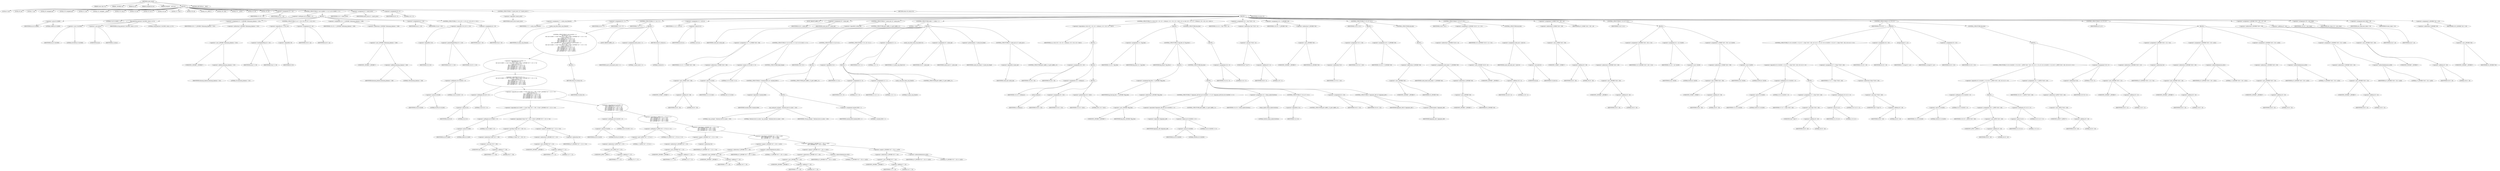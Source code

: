 digraph cache_insert {  
"1000119" [label = "(METHOD,cache_insert)" ]
"1000120" [label = "(PARAM,const char *a1)" ]
"1000121" [label = "(PARAM,_DWORD *a2)" ]
"1000122" [label = "(PARAM,int a3)" ]
"1000123" [label = "(PARAM,unsigned int a4)" ]
"1000124" [label = "(PARAM,unsigned __int16 a5)" ]
"1000125" [label = "(BLOCK,,)" ]
"1000126" [label = "(LOCAL,v5: int)" ]
"1000127" [label = "(LOCAL,v6: int)" ]
"1000128" [label = "(LOCAL,v7: int)" ]
"1000129" [label = "(LOCAL,v9: unsigned int)" ]
"1000130" [label = "(LOCAL,v10: unsigned int)" ]
"1000131" [label = "(LOCAL,v11: int)" ]
"1000132" [label = "(LOCAL,v12: unsigned __int16)" ]
"1000133" [label = "(LOCAL,v13: size_t)" ]
"1000134" [label = "(LOCAL,v14: int)" ]
"1000135" [label = "(LOCAL,v15: int *)" ]
"1000136" [label = "(LOCAL,v16: int)" ]
"1000137" [label = "(LOCAL,v17: char *)" ]
"1000138" [label = "(LOCAL,v18: int)" ]
"1000139" [label = "(LOCAL,v19: _BYTE *)" ]
"1000140" [label = "(LOCAL,v20: char)" ]
"1000141" [label = "(LOCAL,v21: __int16)" ]
"1000142" [label = "(LOCAL,v22: int)" ]
"1000143" [label = "(LOCAL,v23: int)" ]
"1000144" [label = "(<operator>.assignment,v21 = a5)" ]
"1000145" [label = "(IDENTIFIER,v21,v21 = a5)" ]
"1000146" [label = "(IDENTIFIER,a5,v21 = a5)" ]
"1000147" [label = "(CONTROL_STRUCTURE,if ( (a5 & 0x980) != 0 ),if ( (a5 & 0x980) != 0 ))" ]
"1000148" [label = "(<operator>.notEquals,(a5 & 0x980) != 0)" ]
"1000149" [label = "(<operator>.and,a5 & 0x980)" ]
"1000150" [label = "(IDENTIFIER,a5,a5 & 0x980)" ]
"1000151" [label = "(LITERAL,0x980,a5 & 0x980)" ]
"1000152" [label = "(LITERAL,0,(a5 & 0x980) != 0)" ]
"1000153" [label = "(BLOCK,,)" ]
"1000154" [label = "(log_query,log_query(a5 | 0x10000, (int)a1, a2, 0))" ]
"1000155" [label = "(<operator>.or,a5 | 0x10000)" ]
"1000156" [label = "(IDENTIFIER,a5,a5 | 0x10000)" ]
"1000157" [label = "(LITERAL,0x10000,a5 | 0x10000)" ]
"1000158" [label = "(<operator>.cast,(int)a1)" ]
"1000159" [label = "(UNKNOWN,int,int)" ]
"1000160" [label = "(IDENTIFIER,a1,(int)a1)" ]
"1000161" [label = "(IDENTIFIER,a2,log_query(a5 | 0x10000, (int)a1, a2, 0))" ]
"1000162" [label = "(LITERAL,0,log_query(a5 | 0x10000, (int)a1, a2, 0))" ]
"1000163" [label = "(<operator>.assignment,v9 = *(_DWORD *)(dnsmasq_daemon + 252))" ]
"1000164" [label = "(IDENTIFIER,v9,v9 = *(_DWORD *)(dnsmasq_daemon + 252))" ]
"1000165" [label = "(<operator>.indirection,*(_DWORD *)(dnsmasq_daemon + 252))" ]
"1000166" [label = "(<operator>.cast,(_DWORD *)(dnsmasq_daemon + 252))" ]
"1000167" [label = "(UNKNOWN,_DWORD *,_DWORD *)" ]
"1000168" [label = "(<operator>.addition,dnsmasq_daemon + 252)" ]
"1000169" [label = "(IDENTIFIER,dnsmasq_daemon,dnsmasq_daemon + 252)" ]
"1000170" [label = "(LITERAL,252,dnsmasq_daemon + 252)" ]
"1000171" [label = "(CONTROL_STRUCTURE,if ( a4 <= v9 || !v9 ),if ( a4 <= v9 || !v9 ))" ]
"1000172" [label = "(<operator>.logicalOr,a4 <= v9 || !v9)" ]
"1000173" [label = "(<operator>.lessEqualsThan,a4 <= v9)" ]
"1000174" [label = "(IDENTIFIER,a4,a4 <= v9)" ]
"1000175" [label = "(IDENTIFIER,v9,a4 <= v9)" ]
"1000176" [label = "(<operator>.logicalNot,!v9)" ]
"1000177" [label = "(IDENTIFIER,v9,!v9)" ]
"1000178" [label = "(<operator>.assignment,v9 = a4)" ]
"1000179" [label = "(IDENTIFIER,v9,v9 = a4)" ]
"1000180" [label = "(IDENTIFIER,a4,v9 = a4)" ]
"1000181" [label = "(<operator>.assignment,v10 = *(_DWORD *)(dnsmasq_daemon + 248))" ]
"1000182" [label = "(IDENTIFIER,v10,v10 = *(_DWORD *)(dnsmasq_daemon + 248))" ]
"1000183" [label = "(<operator>.indirection,*(_DWORD *)(dnsmasq_daemon + 248))" ]
"1000184" [label = "(<operator>.cast,(_DWORD *)(dnsmasq_daemon + 248))" ]
"1000185" [label = "(UNKNOWN,_DWORD *,_DWORD *)" ]
"1000186" [label = "(<operator>.addition,dnsmasq_daemon + 248)" ]
"1000187" [label = "(IDENTIFIER,dnsmasq_daemon,dnsmasq_daemon + 248)" ]
"1000188" [label = "(LITERAL,248,dnsmasq_daemon + 248)" ]
"1000189" [label = "(<operator>.assignment,a4 = v10)" ]
"1000190" [label = "(IDENTIFIER,a4,a4 = v10)" ]
"1000191" [label = "(IDENTIFIER,v10,a4 = v10)" ]
"1000192" [label = "(CONTROL_STRUCTURE,if ( !v10 || v9 >= v10 ),if ( !v10 || v9 >= v10 ))" ]
"1000193" [label = "(<operator>.logicalOr,!v10 || v9 >= v10)" ]
"1000194" [label = "(<operator>.logicalNot,!v10)" ]
"1000195" [label = "(IDENTIFIER,v10,!v10)" ]
"1000196" [label = "(<operator>.greaterEqualsThan,v9 >= v10)" ]
"1000197" [label = "(IDENTIFIER,v9,v9 >= v10)" ]
"1000198" [label = "(IDENTIFIER,v10,v9 >= v10)" ]
"1000199" [label = "(<operator>.assignment,a4 = v9)" ]
"1000200" [label = "(IDENTIFIER,a4,a4 = v9)" ]
"1000201" [label = "(IDENTIFIER,v9,a4 = v9)" ]
"1000202" [label = "(<operator>.assignment,v5 = insert_error)" ]
"1000203" [label = "(IDENTIFIER,v5,v5 = insert_error)" ]
"1000204" [label = "(IDENTIFIER,insert_error,v5 = insert_error)" ]
"1000205" [label = "(<operator>.assignment,v6 = 0)" ]
"1000206" [label = "(IDENTIFIER,v6,v6 = 0)" ]
"1000207" [label = "(LITERAL,0,v6 = 0)" ]
"1000208" [label = "(CONTROL_STRUCTURE,if ( !insert_error ),if ( !insert_error ))" ]
"1000209" [label = "(<operator>.logicalNot,!insert_error)" ]
"1000210" [label = "(IDENTIFIER,insert_error,!insert_error)" ]
"1000211" [label = "(BLOCK,,)" ]
"1000212" [label = "(<operator>.assignment,v7 = cache_scan_free(a5))" ]
"1000213" [label = "(IDENTIFIER,v7,v7 = cache_scan_free(a5))" ]
"1000214" [label = "(cache_scan_free,cache_scan_free(a5))" ]
"1000215" [label = "(IDENTIFIER,a5,cache_scan_free(a5))" ]
"1000216" [label = "(<operator>.assignment,v6 = v7)" ]
"1000217" [label = "(IDENTIFIER,v6,v6 = v7)" ]
"1000218" [label = "(IDENTIFIER,v7,v6 = v7)" ]
"1000219" [label = "(CONTROL_STRUCTURE,if ( v7 ),if ( v7 ))" ]
"1000220" [label = "(IDENTIFIER,v7,if ( v7 ))" ]
"1000221" [label = "(BLOCK,,)" ]
"1000222" [label = "(CONTROL_STRUCTURE,if ( (a5 & 0x180) != 0\n        && (a5 & 8) != 0\n        && ((a5 & 0x80) != 0 && *(char *)(v7 + 36) < 0 && *(_DWORD *)(v7 + 12) == *a2\n         || (a5 & 0x100) != 0\n         && (*(_BYTE *)(v7 + 37) & 1) != 0\n         && *(_DWORD *)(v7 + 12) == *a2\n         && *(_DWORD *)(v7 + 16) == a2[1]\n         && *(_DWORD *)(v7 + 20) == a2[2]\n         && *(_DWORD *)(v7 + 24) == a2[3]) ),if ( (a5 & 0x180) != 0\n        && (a5 & 8) != 0\n        && ((a5 & 0x80) != 0 && *(char *)(v7 + 36) < 0 && *(_DWORD *)(v7 + 12) == *a2\n         || (a5 & 0x100) != 0\n         && (*(_BYTE *)(v7 + 37) & 1) != 0\n         && *(_DWORD *)(v7 + 12) == *a2\n         && *(_DWORD *)(v7 + 16) == a2[1]\n         && *(_DWORD *)(v7 + 20) == a2[2]\n         && *(_DWORD *)(v7 + 24) == a2[3]) ))" ]
"1000223" [label = "(<operator>.logicalAnd,(a5 & 0x180) != 0\n        && (a5 & 8) != 0\n        && ((a5 & 0x80) != 0 && *(char *)(v7 + 36) < 0 && *(_DWORD *)(v7 + 12) == *a2\n         || (a5 & 0x100) != 0\n         && (*(_BYTE *)(v7 + 37) & 1) != 0\n         && *(_DWORD *)(v7 + 12) == *a2\n         && *(_DWORD *)(v7 + 16) == a2[1]\n         && *(_DWORD *)(v7 + 20) == a2[2]\n         && *(_DWORD *)(v7 + 24) == a2[3]))" ]
"1000224" [label = "(<operator>.notEquals,(a5 & 0x180) != 0)" ]
"1000225" [label = "(<operator>.and,a5 & 0x180)" ]
"1000226" [label = "(IDENTIFIER,a5,a5 & 0x180)" ]
"1000227" [label = "(LITERAL,0x180,a5 & 0x180)" ]
"1000228" [label = "(LITERAL,0,(a5 & 0x180) != 0)" ]
"1000229" [label = "(<operator>.logicalAnd,(a5 & 8) != 0\n        && ((a5 & 0x80) != 0 && *(char *)(v7 + 36) < 0 && *(_DWORD *)(v7 + 12) == *a2\n         || (a5 & 0x100) != 0\n         && (*(_BYTE *)(v7 + 37) & 1) != 0\n         && *(_DWORD *)(v7 + 12) == *a2\n         && *(_DWORD *)(v7 + 16) == a2[1]\n         && *(_DWORD *)(v7 + 20) == a2[2]\n         && *(_DWORD *)(v7 + 24) == a2[3]))" ]
"1000230" [label = "(<operator>.notEquals,(a5 & 8) != 0)" ]
"1000231" [label = "(<operator>.and,a5 & 8)" ]
"1000232" [label = "(IDENTIFIER,a5,a5 & 8)" ]
"1000233" [label = "(LITERAL,8,a5 & 8)" ]
"1000234" [label = "(LITERAL,0,(a5 & 8) != 0)" ]
"1000235" [label = "(<operator>.logicalOr,(a5 & 0x80) != 0 && *(char *)(v7 + 36) < 0 && *(_DWORD *)(v7 + 12) == *a2\n         || (a5 & 0x100) != 0\n         && (*(_BYTE *)(v7 + 37) & 1) != 0\n         && *(_DWORD *)(v7 + 12) == *a2\n         && *(_DWORD *)(v7 + 16) == a2[1]\n         && *(_DWORD *)(v7 + 20) == a2[2]\n         && *(_DWORD *)(v7 + 24) == a2[3])" ]
"1000236" [label = "(<operator>.logicalAnd,(a5 & 0x80) != 0 && *(char *)(v7 + 36) < 0 && *(_DWORD *)(v7 + 12) == *a2)" ]
"1000237" [label = "(<operator>.notEquals,(a5 & 0x80) != 0)" ]
"1000238" [label = "(<operator>.and,a5 & 0x80)" ]
"1000239" [label = "(IDENTIFIER,a5,a5 & 0x80)" ]
"1000240" [label = "(LITERAL,0x80,a5 & 0x80)" ]
"1000241" [label = "(LITERAL,0,(a5 & 0x80) != 0)" ]
"1000242" [label = "(<operator>.logicalAnd,*(char *)(v7 + 36) < 0 && *(_DWORD *)(v7 + 12) == *a2)" ]
"1000243" [label = "(<operator>.lessThan,*(char *)(v7 + 36) < 0)" ]
"1000244" [label = "(<operator>.indirection,*(char *)(v7 + 36))" ]
"1000245" [label = "(<operator>.cast,(char *)(v7 + 36))" ]
"1000246" [label = "(UNKNOWN,char *,char *)" ]
"1000247" [label = "(<operator>.addition,v7 + 36)" ]
"1000248" [label = "(IDENTIFIER,v7,v7 + 36)" ]
"1000249" [label = "(LITERAL,36,v7 + 36)" ]
"1000250" [label = "(LITERAL,0,*(char *)(v7 + 36) < 0)" ]
"1000251" [label = "(<operator>.equals,*(_DWORD *)(v7 + 12) == *a2)" ]
"1000252" [label = "(<operator>.indirection,*(_DWORD *)(v7 + 12))" ]
"1000253" [label = "(<operator>.cast,(_DWORD *)(v7 + 12))" ]
"1000254" [label = "(UNKNOWN,_DWORD *,_DWORD *)" ]
"1000255" [label = "(<operator>.addition,v7 + 12)" ]
"1000256" [label = "(IDENTIFIER,v7,v7 + 12)" ]
"1000257" [label = "(LITERAL,12,v7 + 12)" ]
"1000258" [label = "(<operator>.indirection,*a2)" ]
"1000259" [label = "(IDENTIFIER,a2,*(_DWORD *)(v7 + 12) == *a2)" ]
"1000260" [label = "(<operator>.logicalAnd,(a5 & 0x100) != 0\n         && (*(_BYTE *)(v7 + 37) & 1) != 0\n         && *(_DWORD *)(v7 + 12) == *a2\n         && *(_DWORD *)(v7 + 16) == a2[1]\n         && *(_DWORD *)(v7 + 20) == a2[2]\n         && *(_DWORD *)(v7 + 24) == a2[3])" ]
"1000261" [label = "(<operator>.notEquals,(a5 & 0x100) != 0)" ]
"1000262" [label = "(<operator>.and,a5 & 0x100)" ]
"1000263" [label = "(IDENTIFIER,a5,a5 & 0x100)" ]
"1000264" [label = "(LITERAL,0x100,a5 & 0x100)" ]
"1000265" [label = "(LITERAL,0,(a5 & 0x100) != 0)" ]
"1000266" [label = "(<operator>.logicalAnd,(*(_BYTE *)(v7 + 37) & 1) != 0\n         && *(_DWORD *)(v7 + 12) == *a2\n         && *(_DWORD *)(v7 + 16) == a2[1]\n         && *(_DWORD *)(v7 + 20) == a2[2]\n         && *(_DWORD *)(v7 + 24) == a2[3])" ]
"1000267" [label = "(<operator>.notEquals,(*(_BYTE *)(v7 + 37) & 1) != 0)" ]
"1000268" [label = "(<operator>.and,*(_BYTE *)(v7 + 37) & 1)" ]
"1000269" [label = "(<operator>.indirection,*(_BYTE *)(v7 + 37))" ]
"1000270" [label = "(<operator>.cast,(_BYTE *)(v7 + 37))" ]
"1000271" [label = "(UNKNOWN,_BYTE *,_BYTE *)" ]
"1000272" [label = "(<operator>.addition,v7 + 37)" ]
"1000273" [label = "(IDENTIFIER,v7,v7 + 37)" ]
"1000274" [label = "(LITERAL,37,v7 + 37)" ]
"1000275" [label = "(LITERAL,1,*(_BYTE *)(v7 + 37) & 1)" ]
"1000276" [label = "(LITERAL,0,(*(_BYTE *)(v7 + 37) & 1) != 0)" ]
"1000277" [label = "(<operator>.logicalAnd,*(_DWORD *)(v7 + 12) == *a2\n         && *(_DWORD *)(v7 + 16) == a2[1]\n         && *(_DWORD *)(v7 + 20) == a2[2]\n         && *(_DWORD *)(v7 + 24) == a2[3])" ]
"1000278" [label = "(<operator>.equals,*(_DWORD *)(v7 + 12) == *a2)" ]
"1000279" [label = "(<operator>.indirection,*(_DWORD *)(v7 + 12))" ]
"1000280" [label = "(<operator>.cast,(_DWORD *)(v7 + 12))" ]
"1000281" [label = "(UNKNOWN,_DWORD *,_DWORD *)" ]
"1000282" [label = "(<operator>.addition,v7 + 12)" ]
"1000283" [label = "(IDENTIFIER,v7,v7 + 12)" ]
"1000284" [label = "(LITERAL,12,v7 + 12)" ]
"1000285" [label = "(<operator>.indirection,*a2)" ]
"1000286" [label = "(IDENTIFIER,a2,*(_DWORD *)(v7 + 12) == *a2)" ]
"1000287" [label = "(<operator>.logicalAnd,*(_DWORD *)(v7 + 16) == a2[1]\n         && *(_DWORD *)(v7 + 20) == a2[2]\n         && *(_DWORD *)(v7 + 24) == a2[3])" ]
"1000288" [label = "(<operator>.equals,*(_DWORD *)(v7 + 16) == a2[1])" ]
"1000289" [label = "(<operator>.indirection,*(_DWORD *)(v7 + 16))" ]
"1000290" [label = "(<operator>.cast,(_DWORD *)(v7 + 16))" ]
"1000291" [label = "(UNKNOWN,_DWORD *,_DWORD *)" ]
"1000292" [label = "(<operator>.addition,v7 + 16)" ]
"1000293" [label = "(IDENTIFIER,v7,v7 + 16)" ]
"1000294" [label = "(LITERAL,16,v7 + 16)" ]
"1000295" [label = "(<operator>.indirectIndexAccess,a2[1])" ]
"1000296" [label = "(IDENTIFIER,a2,*(_DWORD *)(v7 + 16) == a2[1])" ]
"1000297" [label = "(LITERAL,1,*(_DWORD *)(v7 + 16) == a2[1])" ]
"1000298" [label = "(<operator>.logicalAnd,*(_DWORD *)(v7 + 20) == a2[2]\n         && *(_DWORD *)(v7 + 24) == a2[3])" ]
"1000299" [label = "(<operator>.equals,*(_DWORD *)(v7 + 20) == a2[2])" ]
"1000300" [label = "(<operator>.indirection,*(_DWORD *)(v7 + 20))" ]
"1000301" [label = "(<operator>.cast,(_DWORD *)(v7 + 20))" ]
"1000302" [label = "(UNKNOWN,_DWORD *,_DWORD *)" ]
"1000303" [label = "(<operator>.addition,v7 + 20)" ]
"1000304" [label = "(IDENTIFIER,v7,v7 + 20)" ]
"1000305" [label = "(LITERAL,20,v7 + 20)" ]
"1000306" [label = "(<operator>.indirectIndexAccess,a2[2])" ]
"1000307" [label = "(IDENTIFIER,a2,*(_DWORD *)(v7 + 20) == a2[2])" ]
"1000308" [label = "(LITERAL,2,*(_DWORD *)(v7 + 20) == a2[2])" ]
"1000309" [label = "(<operator>.equals,*(_DWORD *)(v7 + 24) == a2[3])" ]
"1000310" [label = "(<operator>.indirection,*(_DWORD *)(v7 + 24))" ]
"1000311" [label = "(<operator>.cast,(_DWORD *)(v7 + 24))" ]
"1000312" [label = "(UNKNOWN,_DWORD *,_DWORD *)" ]
"1000313" [label = "(<operator>.addition,v7 + 24)" ]
"1000314" [label = "(IDENTIFIER,v7,v7 + 24)" ]
"1000315" [label = "(LITERAL,24,v7 + 24)" ]
"1000316" [label = "(<operator>.indirectIndexAccess,a2[3])" ]
"1000317" [label = "(IDENTIFIER,a2,*(_DWORD *)(v7 + 24) == a2[3])" ]
"1000318" [label = "(LITERAL,3,*(_DWORD *)(v7 + 24) == a2[3])" ]
"1000319" [label = "(BLOCK,,)" ]
"1000320" [label = "(RETURN,return v6;,return v6;)" ]
"1000321" [label = "(IDENTIFIER,v6,return v6;)" ]
"1000322" [label = "(JUMP_TARGET,LABEL_12)" ]
"1000323" [label = "(<operator>.assignment,insert_error = 1)" ]
"1000324" [label = "(IDENTIFIER,insert_error,insert_error = 1)" ]
"1000325" [label = "(LITERAL,1,insert_error = 1)" ]
"1000326" [label = "(RETURN,return 0;,return 0;)" ]
"1000327" [label = "(LITERAL,0,return 0;)" ]
"1000328" [label = "(<operator>.assignment,v11 = a5 & 4)" ]
"1000329" [label = "(IDENTIFIER,v11,v11 = a5 & 4)" ]
"1000330" [label = "(<operator>.and,a5 & 4)" ]
"1000331" [label = "(IDENTIFIER,a5,a5 & 4)" ]
"1000332" [label = "(LITERAL,4,a5 & 4)" ]
"1000333" [label = "(JUMP_TARGET,LABEL_21)" ]
"1000334" [label = "(<operator>.assignment,v6 = cache_tail)" ]
"1000335" [label = "(IDENTIFIER,v6,v6 = cache_tail)" ]
"1000336" [label = "(IDENTIFIER,cache_tail,v6 = cache_tail)" ]
"1000337" [label = "(CONTROL_STRUCTURE,if ( !cache_tail ),if ( !cache_tail ))" ]
"1000338" [label = "(<operator>.logicalNot,!cache_tail)" ]
"1000339" [label = "(IDENTIFIER,cache_tail,!cache_tail)" ]
"1000340" [label = "(CONTROL_STRUCTURE,goto LABEL_12;,goto LABEL_12;)" ]
"1000341" [label = "(CONTROL_STRUCTURE,while ( 1 ),while ( 1 ))" ]
"1000342" [label = "(LITERAL,1,while ( 1 ))" ]
"1000343" [label = "(BLOCK,,)" ]
"1000344" [label = "(<operator>.assignment,v12 = *(_WORD *)(v6 + 36))" ]
"1000345" [label = "(IDENTIFIER,v12,v12 = *(_WORD *)(v6 + 36))" ]
"1000346" [label = "(<operator>.indirection,*(_WORD *)(v6 + 36))" ]
"1000347" [label = "(<operator>.cast,(_WORD *)(v6 + 36))" ]
"1000348" [label = "(UNKNOWN,_WORD *,_WORD *)" ]
"1000349" [label = "(<operator>.addition,v6 + 36)" ]
"1000350" [label = "(IDENTIFIER,v6,v6 + 36)" ]
"1000351" [label = "(LITERAL,36,v6 + 36)" ]
"1000352" [label = "(CONTROL_STRUCTURE,if ( (v12 & 0xC) == 0 ),if ( (v12 & 0xC) == 0 ))" ]
"1000353" [label = "(<operator>.equals,(v12 & 0xC) == 0)" ]
"1000354" [label = "(<operator>.and,v12 & 0xC)" ]
"1000355" [label = "(IDENTIFIER,v12,v12 & 0xC)" ]
"1000356" [label = "(LITERAL,0xC,v12 & 0xC)" ]
"1000357" [label = "(LITERAL,0,(v12 & 0xC) == 0)" ]
"1000358" [label = "(CONTROL_STRUCTURE,break;,break;)" ]
"1000359" [label = "(CONTROL_STRUCTURE,if ( v5 ),if ( v5 ))" ]
"1000360" [label = "(IDENTIFIER,v5,if ( v5 ))" ]
"1000361" [label = "(BLOCK,,)" ]
"1000362" [label = "(CONTROL_STRUCTURE,if ( !warned_8300 ),if ( !warned_8300 ))" ]
"1000363" [label = "(<operator>.logicalNot,!warned_8300)" ]
"1000364" [label = "(IDENTIFIER,warned_8300,!warned_8300)" ]
"1000365" [label = "(BLOCK,,)" ]
"1000366" [label = "(my_syslog,my_syslog(3, \"Internal error in cache.\", v20))" ]
"1000367" [label = "(LITERAL,3,my_syslog(3, \"Internal error in cache.\", v20))" ]
"1000368" [label = "(LITERAL,\"Internal error in cache.\",my_syslog(3, \"Internal error in cache.\", v20))" ]
"1000369" [label = "(IDENTIFIER,v20,my_syslog(3, \"Internal error in cache.\", v20))" ]
"1000370" [label = "(<operator>.assignment,warned_8300 = 1)" ]
"1000371" [label = "(IDENTIFIER,warned_8300,warned_8300 = 1)" ]
"1000372" [label = "(LITERAL,1,warned_8300 = 1)" ]
"1000373" [label = "(CONTROL_STRUCTURE,goto LABEL_12;,goto LABEL_12;)" ]
"1000374" [label = "(CONTROL_STRUCTURE,if ( !v11 ),if ( !v11 ))" ]
"1000375" [label = "(<operator>.logicalNot,!v11)" ]
"1000376" [label = "(IDENTIFIER,v11,!v11)" ]
"1000377" [label = "(BLOCK,,)" ]
"1000378" [label = "(<operator>.assignment,v5 = 0)" ]
"1000379" [label = "(IDENTIFIER,v5,v5 = 0)" ]
"1000380" [label = "(LITERAL,0,v5 = 0)" ]
"1000381" [label = "(<operator>.assignment,v11 = 1)" ]
"1000382" [label = "(IDENTIFIER,v11,v11 = 1)" ]
"1000383" [label = "(LITERAL,1,v11 = 1)" ]
"1000384" [label = "(cache_scan_free,cache_scan_free(0))" ]
"1000385" [label = "(LITERAL,0,cache_scan_free(0))" ]
"1000386" [label = "(CONTROL_STRUCTURE,goto LABEL_21;,goto LABEL_21;)" ]
"1000387" [label = "(<operator>.assignment,v5 = 1)" ]
"1000388" [label = "(IDENTIFIER,v5,v5 = 1)" ]
"1000389" [label = "(LITERAL,1,v5 = 1)" ]
"1000390" [label = "(cache_scan_free,cache_scan_free(v12))" ]
"1000391" [label = "(IDENTIFIER,v12,cache_scan_free(v12))" ]
"1000392" [label = "(<operator>.assignment,v6 = cache_tail)" ]
"1000393" [label = "(IDENTIFIER,v6,v6 = cache_tail)" ]
"1000394" [label = "(IDENTIFIER,cache_tail,v6 = cache_tail)" ]
"1000395" [label = "(<operator>.preIncrement,++cache_live_freed)" ]
"1000396" [label = "(IDENTIFIER,cache_live_freed,++cache_live_freed)" ]
"1000397" [label = "(CONTROL_STRUCTURE,if ( !cache_tail ),if ( !cache_tail ))" ]
"1000398" [label = "(<operator>.logicalNot,!cache_tail)" ]
"1000399" [label = "(IDENTIFIER,cache_tail,!cache_tail)" ]
"1000400" [label = "(CONTROL_STRUCTURE,goto LABEL_12;,goto LABEL_12;)" ]
"1000401" [label = "(CONTROL_STRUCTURE,if ( a1 && (v23 = v6, v13 = strlen(a1), v6 = v23, v13 > 0x31) ),if ( a1 && (v23 = v6, v13 = strlen(a1), v6 = v23, v13 > 0x31) ))" ]
"1000402" [label = "(<operator>.logicalAnd,a1 && (v23 = v6, v13 = strlen(a1), v6 = v23, v13 > 0x31))" ]
"1000403" [label = "(IDENTIFIER,a1,a1 && (v23 = v6, v13 = strlen(a1), v6 = v23, v13 > 0x31))" ]
"1000404" [label = "(BLOCK,,)" ]
"1000405" [label = "(<operator>.assignment,v23 = v6)" ]
"1000406" [label = "(IDENTIFIER,v23,v23 = v6)" ]
"1000407" [label = "(IDENTIFIER,v6,v23 = v6)" ]
"1000408" [label = "(BLOCK,,)" ]
"1000409" [label = "(<operator>.assignment,v13 = strlen(a1))" ]
"1000410" [label = "(IDENTIFIER,v13,v13 = strlen(a1))" ]
"1000411" [label = "(strlen,strlen(a1))" ]
"1000412" [label = "(IDENTIFIER,a1,strlen(a1))" ]
"1000413" [label = "(BLOCK,,)" ]
"1000414" [label = "(<operator>.assignment,v6 = v23)" ]
"1000415" [label = "(IDENTIFIER,v6,v6 = v23)" ]
"1000416" [label = "(IDENTIFIER,v23,v6 = v23)" ]
"1000417" [label = "(<operator>.greaterThan,v13 > 0x31)" ]
"1000418" [label = "(IDENTIFIER,v13,v13 > 0x31)" ]
"1000419" [label = "(LITERAL,0x31,v13 > 0x31)" ]
"1000420" [label = "(BLOCK,,)" ]
"1000421" [label = "(<operator>.assignment,v14 = big_free)" ]
"1000422" [label = "(IDENTIFIER,v14,v14 = big_free)" ]
"1000423" [label = "(IDENTIFIER,big_free,v14 = big_free)" ]
"1000424" [label = "(CONTROL_STRUCTURE,if ( big_free ),if ( big_free ))" ]
"1000425" [label = "(IDENTIFIER,big_free,if ( big_free ))" ]
"1000426" [label = "(BLOCK,,)" ]
"1000427" [label = "(<operator>.assignment,big_free = *(_DWORD *)big_free)" ]
"1000428" [label = "(IDENTIFIER,big_free,big_free = *(_DWORD *)big_free)" ]
"1000429" [label = "(<operator>.indirection,*(_DWORD *)big_free)" ]
"1000430" [label = "(<operator>.cast,(_DWORD *)big_free)" ]
"1000431" [label = "(UNKNOWN,_DWORD *,_DWORD *)" ]
"1000432" [label = "(IDENTIFIER,big_free,(_DWORD *)big_free)" ]
"1000433" [label = "(CONTROL_STRUCTURE,else,else)" ]
"1000434" [label = "(BLOCK,,)" ]
"1000435" [label = "(CONTROL_STRUCTURE,if ( !bignames_left && (a5 & 0x5000) == 0 ),if ( !bignames_left && (a5 & 0x5000) == 0 ))" ]
"1000436" [label = "(<operator>.logicalAnd,!bignames_left && (a5 & 0x5000) == 0)" ]
"1000437" [label = "(<operator>.logicalNot,!bignames_left)" ]
"1000438" [label = "(IDENTIFIER,bignames_left,!bignames_left)" ]
"1000439" [label = "(<operator>.equals,(a5 & 0x5000) == 0)" ]
"1000440" [label = "(<operator>.and,a5 & 0x5000)" ]
"1000441" [label = "(IDENTIFIER,a5,a5 & 0x5000)" ]
"1000442" [label = "(LITERAL,0x5000,a5 & 0x5000)" ]
"1000443" [label = "(LITERAL,0,(a5 & 0x5000) == 0)" ]
"1000444" [label = "(CONTROL_STRUCTURE,goto LABEL_12;,goto LABEL_12;)" ]
"1000445" [label = "(<operator>.assignment,v14 = whine_malloc(0x404u))" ]
"1000446" [label = "(IDENTIFIER,v14,v14 = whine_malloc(0x404u))" ]
"1000447" [label = "(whine_malloc,whine_malloc(0x404u))" ]
"1000448" [label = "(LITERAL,0x404u,whine_malloc(0x404u))" ]
"1000449" [label = "(CONTROL_STRUCTURE,if ( !v14 ),if ( !v14 ))" ]
"1000450" [label = "(<operator>.logicalNot,!v14)" ]
"1000451" [label = "(IDENTIFIER,v14,!v14)" ]
"1000452" [label = "(CONTROL_STRUCTURE,goto LABEL_12;,goto LABEL_12;)" ]
"1000453" [label = "(<operator>.assignment,v6 = v23)" ]
"1000454" [label = "(IDENTIFIER,v6,v6 = v23)" ]
"1000455" [label = "(IDENTIFIER,v23,v6 = v23)" ]
"1000456" [label = "(CONTROL_STRUCTURE,if ( bignames_left ),if ( bignames_left ))" ]
"1000457" [label = "(IDENTIFIER,bignames_left,if ( bignames_left ))" ]
"1000458" [label = "(<operator>.preDecrement,--bignames_left)" ]
"1000459" [label = "(IDENTIFIER,bignames_left,--bignames_left)" ]
"1000460" [label = "(CONTROL_STRUCTURE,else,else)" ]
"1000461" [label = "(BLOCK,,)" ]
"1000462" [label = "(<operator>.assignment,v14 = 0)" ]
"1000463" [label = "(IDENTIFIER,v14,v14 = 0)" ]
"1000464" [label = "(LITERAL,0,v14 = 0)" ]
"1000465" [label = "(<operator>.assignment,v15 = *(int **)(v6 + 4))" ]
"1000466" [label = "(IDENTIFIER,v15,v15 = *(int **)(v6 + 4))" ]
"1000467" [label = "(<operator>.indirection,*(int **)(v6 + 4))" ]
"1000468" [label = "(<operator>.cast,(int **)(v6 + 4))" ]
"1000469" [label = "(UNKNOWN,int **,int **)" ]
"1000470" [label = "(<operator>.addition,v6 + 4)" ]
"1000471" [label = "(IDENTIFIER,v6,v6 + 4)" ]
"1000472" [label = "(LITERAL,4,v6 + 4)" ]
"1000473" [label = "(<operator>.assignment,v16 = *(_DWORD *)v6)" ]
"1000474" [label = "(IDENTIFIER,v16,v16 = *(_DWORD *)v6)" ]
"1000475" [label = "(<operator>.indirection,*(_DWORD *)v6)" ]
"1000476" [label = "(<operator>.cast,(_DWORD *)v6)" ]
"1000477" [label = "(UNKNOWN,_DWORD *,_DWORD *)" ]
"1000478" [label = "(IDENTIFIER,v6,(_DWORD *)v6)" ]
"1000479" [label = "(CONTROL_STRUCTURE,if ( v15 ),if ( v15 ))" ]
"1000480" [label = "(IDENTIFIER,v15,if ( v15 ))" ]
"1000481" [label = "(BLOCK,,)" ]
"1000482" [label = "(<operator>.assignment,*v15 = v16)" ]
"1000483" [label = "(<operator>.indirection,*v15)" ]
"1000484" [label = "(IDENTIFIER,v15,*v15 = v16)" ]
"1000485" [label = "(IDENTIFIER,v16,*v15 = v16)" ]
"1000486" [label = "(<operator>.assignment,v16 = *(_DWORD *)v6)" ]
"1000487" [label = "(IDENTIFIER,v16,v16 = *(_DWORD *)v6)" ]
"1000488" [label = "(<operator>.indirection,*(_DWORD *)v6)" ]
"1000489" [label = "(<operator>.cast,(_DWORD *)v6)" ]
"1000490" [label = "(UNKNOWN,_DWORD *,_DWORD *)" ]
"1000491" [label = "(IDENTIFIER,v6,(_DWORD *)v6)" ]
"1000492" [label = "(CONTROL_STRUCTURE,else,else)" ]
"1000493" [label = "(BLOCK,,)" ]
"1000494" [label = "(<operator>.assignment,cache_head = *(_DWORD *)v6)" ]
"1000495" [label = "(IDENTIFIER,cache_head,cache_head = *(_DWORD *)v6)" ]
"1000496" [label = "(<operator>.indirection,*(_DWORD *)v6)" ]
"1000497" [label = "(<operator>.cast,(_DWORD *)v6)" ]
"1000498" [label = "(UNKNOWN,_DWORD *,_DWORD *)" ]
"1000499" [label = "(IDENTIFIER,v6,(_DWORD *)v6)" ]
"1000500" [label = "(CONTROL_STRUCTURE,if ( v16 ),if ( v16 ))" ]
"1000501" [label = "(IDENTIFIER,v16,if ( v16 ))" ]
"1000502" [label = "(<operator>.assignment,*(_DWORD *)(v16 + 4) = v15)" ]
"1000503" [label = "(<operator>.indirection,*(_DWORD *)(v16 + 4))" ]
"1000504" [label = "(<operator>.cast,(_DWORD *)(v16 + 4))" ]
"1000505" [label = "(UNKNOWN,_DWORD *,_DWORD *)" ]
"1000506" [label = "(<operator>.addition,v16 + 4)" ]
"1000507" [label = "(IDENTIFIER,v16,v16 + 4)" ]
"1000508" [label = "(LITERAL,4,v16 + 4)" ]
"1000509" [label = "(IDENTIFIER,v15,*(_DWORD *)(v16 + 4) = v15)" ]
"1000510" [label = "(CONTROL_STRUCTURE,else,else)" ]
"1000511" [label = "(<operator>.assignment,cache_tail = (int)v15)" ]
"1000512" [label = "(IDENTIFIER,cache_tail,cache_tail = (int)v15)" ]
"1000513" [label = "(<operator>.cast,(int)v15)" ]
"1000514" [label = "(UNKNOWN,int,int)" ]
"1000515" [label = "(IDENTIFIER,v15,(int)v15)" ]
"1000516" [label = "(<operator>.assignment,*(_WORD *)(v6 + 36) = a5)" ]
"1000517" [label = "(<operator>.indirection,*(_WORD *)(v6 + 36))" ]
"1000518" [label = "(<operator>.cast,(_WORD *)(v6 + 36))" ]
"1000519" [label = "(UNKNOWN,_WORD *,_WORD *)" ]
"1000520" [label = "(<operator>.addition,v6 + 36)" ]
"1000521" [label = "(IDENTIFIER,v6,v6 + 36)" ]
"1000522" [label = "(LITERAL,36,v6 + 36)" ]
"1000523" [label = "(IDENTIFIER,a5,*(_WORD *)(v6 + 36) = a5)" ]
"1000524" [label = "(CONTROL_STRUCTURE,if ( v14 ),if ( v14 ))" ]
"1000525" [label = "(IDENTIFIER,v14,if ( v14 ))" ]
"1000526" [label = "(BLOCK,,)" ]
"1000527" [label = "(<operator>.assignment,*(_DWORD *)(v6 + 40) = v14)" ]
"1000528" [label = "(<operator>.indirection,*(_DWORD *)(v6 + 40))" ]
"1000529" [label = "(<operator>.cast,(_DWORD *)(v6 + 40))" ]
"1000530" [label = "(UNKNOWN,_DWORD *,_DWORD *)" ]
"1000531" [label = "(<operator>.addition,v6 + 40)" ]
"1000532" [label = "(IDENTIFIER,v6,v6 + 40)" ]
"1000533" [label = "(LITERAL,40,v6 + 40)" ]
"1000534" [label = "(IDENTIFIER,v14,*(_DWORD *)(v6 + 40) = v14)" ]
"1000535" [label = "(<operator>.assignment,v21 = a5 | 0x200)" ]
"1000536" [label = "(IDENTIFIER,v21,v21 = a5 | 0x200)" ]
"1000537" [label = "(<operator>.or,a5 | 0x200)" ]
"1000538" [label = "(IDENTIFIER,a5,a5 | 0x200)" ]
"1000539" [label = "(LITERAL,0x200,a5 | 0x200)" ]
"1000540" [label = "(<operator>.assignment,*(_WORD *)(v6 + 36) = a5 | 0x200)" ]
"1000541" [label = "(<operator>.indirection,*(_WORD *)(v6 + 36))" ]
"1000542" [label = "(<operator>.cast,(_WORD *)(v6 + 36))" ]
"1000543" [label = "(UNKNOWN,_WORD *,_WORD *)" ]
"1000544" [label = "(<operator>.addition,v6 + 36)" ]
"1000545" [label = "(IDENTIFIER,v6,v6 + 36)" ]
"1000546" [label = "(LITERAL,36,v6 + 36)" ]
"1000547" [label = "(<operator>.or,a5 | 0x200)" ]
"1000548" [label = "(IDENTIFIER,a5,a5 | 0x200)" ]
"1000549" [label = "(LITERAL,0x200,a5 | 0x200)" ]
"1000550" [label = "(CONTROL_STRUCTURE,if ( a1 ),if ( a1 ))" ]
"1000551" [label = "(IDENTIFIER,a1,if ( a1 ))" ]
"1000552" [label = "(BLOCK,,)" ]
"1000553" [label = "(CONTROL_STRUCTURE,if ( (v21 & 0x200) != 0 || (v17 = (char *)(v6 + 40), (v21 & 2) != 0) ),if ( (v21 & 0x200) != 0 || (v17 = (char *)(v6 + 40), (v21 & 2) != 0) ))" ]
"1000554" [label = "(<operator>.logicalOr,(v21 & 0x200) != 0 || (v17 = (char *)(v6 + 40), (v21 & 2) != 0))" ]
"1000555" [label = "(<operator>.notEquals,(v21 & 0x200) != 0)" ]
"1000556" [label = "(<operator>.and,v21 & 0x200)" ]
"1000557" [label = "(IDENTIFIER,v21,v21 & 0x200)" ]
"1000558" [label = "(LITERAL,0x200,v21 & 0x200)" ]
"1000559" [label = "(LITERAL,0,(v21 & 0x200) != 0)" ]
"1000560" [label = "(BLOCK,,)" ]
"1000561" [label = "(<operator>.assignment,v17 = (char *)(v6 + 40))" ]
"1000562" [label = "(IDENTIFIER,v17,v17 = (char *)(v6 + 40))" ]
"1000563" [label = "(<operator>.cast,(char *)(v6 + 40))" ]
"1000564" [label = "(UNKNOWN,char *,char *)" ]
"1000565" [label = "(<operator>.addition,v6 + 40)" ]
"1000566" [label = "(IDENTIFIER,v6,v6 + 40)" ]
"1000567" [label = "(LITERAL,40,v6 + 40)" ]
"1000568" [label = "(<operator>.notEquals,(v21 & 2) != 0)" ]
"1000569" [label = "(<operator>.and,v21 & 2)" ]
"1000570" [label = "(IDENTIFIER,v21,v21 & 2)" ]
"1000571" [label = "(LITERAL,2,v21 & 2)" ]
"1000572" [label = "(LITERAL,0,(v21 & 2) != 0)" ]
"1000573" [label = "(<operator>.assignment,v17 = *(char **)(v6 + 40))" ]
"1000574" [label = "(IDENTIFIER,v17,v17 = *(char **)(v6 + 40))" ]
"1000575" [label = "(<operator>.indirection,*(char **)(v6 + 40))" ]
"1000576" [label = "(<operator>.cast,(char **)(v6 + 40))" ]
"1000577" [label = "(UNKNOWN,char **,char **)" ]
"1000578" [label = "(<operator>.addition,v6 + 40)" ]
"1000579" [label = "(IDENTIFIER,v6,v6 + 40)" ]
"1000580" [label = "(LITERAL,40,v6 + 40)" ]
"1000581" [label = "(<operator>.assignment,v22 = v6)" ]
"1000582" [label = "(IDENTIFIER,v22,v22 = v6)" ]
"1000583" [label = "(IDENTIFIER,v6,v22 = v6)" ]
"1000584" [label = "(strcpy,strcpy(v17, a1))" ]
"1000585" [label = "(IDENTIFIER,v17,strcpy(v17, a1))" ]
"1000586" [label = "(IDENTIFIER,a1,strcpy(v17, a1))" ]
"1000587" [label = "(<operator>.assignment,v6 = v22)" ]
"1000588" [label = "(IDENTIFIER,v6,v6 = v22)" ]
"1000589" [label = "(IDENTIFIER,v22,v6 = v22)" ]
"1000590" [label = "(CONTROL_STRUCTURE,else,else)" ]
"1000591" [label = "(BLOCK,,)" ]
"1000592" [label = "(CONTROL_STRUCTURE,if ( (v21 & 0x200) != 0 || (v19 = (_BYTE *)(v6 + 40), (v21 & 2) != 0) ),if ( (v21 & 0x200) != 0 || (v19 = (_BYTE *)(v6 + 40), (v21 & 2) != 0) ))" ]
"1000593" [label = "(<operator>.logicalOr,(v21 & 0x200) != 0 || (v19 = (_BYTE *)(v6 + 40), (v21 & 2) != 0))" ]
"1000594" [label = "(<operator>.notEquals,(v21 & 0x200) != 0)" ]
"1000595" [label = "(<operator>.and,v21 & 0x200)" ]
"1000596" [label = "(IDENTIFIER,v21,v21 & 0x200)" ]
"1000597" [label = "(LITERAL,0x200,v21 & 0x200)" ]
"1000598" [label = "(LITERAL,0,(v21 & 0x200) != 0)" ]
"1000599" [label = "(BLOCK,,)" ]
"1000600" [label = "(<operator>.assignment,v19 = (_BYTE *)(v6 + 40))" ]
"1000601" [label = "(IDENTIFIER,v19,v19 = (_BYTE *)(v6 + 40))" ]
"1000602" [label = "(<operator>.cast,(_BYTE *)(v6 + 40))" ]
"1000603" [label = "(UNKNOWN,_BYTE *,_BYTE *)" ]
"1000604" [label = "(<operator>.addition,v6 + 40)" ]
"1000605" [label = "(IDENTIFIER,v6,v6 + 40)" ]
"1000606" [label = "(LITERAL,40,v6 + 40)" ]
"1000607" [label = "(<operator>.notEquals,(v21 & 2) != 0)" ]
"1000608" [label = "(<operator>.and,v21 & 2)" ]
"1000609" [label = "(IDENTIFIER,v21,v21 & 2)" ]
"1000610" [label = "(LITERAL,2,v21 & 2)" ]
"1000611" [label = "(LITERAL,0,(v21 & 2) != 0)" ]
"1000612" [label = "(<operator>.assignment,v19 = *(_BYTE **)(v6 + 40))" ]
"1000613" [label = "(IDENTIFIER,v19,v19 = *(_BYTE **)(v6 + 40))" ]
"1000614" [label = "(<operator>.indirection,*(_BYTE **)(v6 + 40))" ]
"1000615" [label = "(<operator>.cast,(_BYTE **)(v6 + 40))" ]
"1000616" [label = "(UNKNOWN,_BYTE **,_BYTE **)" ]
"1000617" [label = "(<operator>.addition,v6 + 40)" ]
"1000618" [label = "(IDENTIFIER,v6,v6 + 40)" ]
"1000619" [label = "(LITERAL,40,v6 + 40)" ]
"1000620" [label = "(<operator>.assignment,*v19 = 0)" ]
"1000621" [label = "(<operator>.indirection,*v19)" ]
"1000622" [label = "(IDENTIFIER,v19,*v19 = 0)" ]
"1000623" [label = "(LITERAL,0,*v19 = 0)" ]
"1000624" [label = "(CONTROL_STRUCTURE,if ( a2 ),if ( a2 ))" ]
"1000625" [label = "(IDENTIFIER,a2,if ( a2 ))" ]
"1000626" [label = "(BLOCK,,)" ]
"1000627" [label = "(<operator>.assignment,*(_DWORD *)(v6 + 12) = *a2)" ]
"1000628" [label = "(<operator>.indirection,*(_DWORD *)(v6 + 12))" ]
"1000629" [label = "(<operator>.cast,(_DWORD *)(v6 + 12))" ]
"1000630" [label = "(UNKNOWN,_DWORD *,_DWORD *)" ]
"1000631" [label = "(<operator>.addition,v6 + 12)" ]
"1000632" [label = "(IDENTIFIER,v6,v6 + 12)" ]
"1000633" [label = "(LITERAL,12,v6 + 12)" ]
"1000634" [label = "(<operator>.indirection,*a2)" ]
"1000635" [label = "(IDENTIFIER,a2,*(_DWORD *)(v6 + 12) = *a2)" ]
"1000636" [label = "(<operator>.assignment,*(_DWORD *)(v6 + 16) = a2[1])" ]
"1000637" [label = "(<operator>.indirection,*(_DWORD *)(v6 + 16))" ]
"1000638" [label = "(<operator>.cast,(_DWORD *)(v6 + 16))" ]
"1000639" [label = "(UNKNOWN,_DWORD *,_DWORD *)" ]
"1000640" [label = "(<operator>.addition,v6 + 16)" ]
"1000641" [label = "(IDENTIFIER,v6,v6 + 16)" ]
"1000642" [label = "(LITERAL,16,v6 + 16)" ]
"1000643" [label = "(<operator>.indirectIndexAccess,a2[1])" ]
"1000644" [label = "(IDENTIFIER,a2,*(_DWORD *)(v6 + 16) = a2[1])" ]
"1000645" [label = "(LITERAL,1,*(_DWORD *)(v6 + 16) = a2[1])" ]
"1000646" [label = "(<operator>.assignment,*(_DWORD *)(v6 + 20) = a2[2])" ]
"1000647" [label = "(<operator>.indirection,*(_DWORD *)(v6 + 20))" ]
"1000648" [label = "(<operator>.cast,(_DWORD *)(v6 + 20))" ]
"1000649" [label = "(UNKNOWN,_DWORD *,_DWORD *)" ]
"1000650" [label = "(<operator>.addition,v6 + 20)" ]
"1000651" [label = "(IDENTIFIER,v6,v6 + 20)" ]
"1000652" [label = "(LITERAL,20,v6 + 20)" ]
"1000653" [label = "(<operator>.indirectIndexAccess,a2[2])" ]
"1000654" [label = "(IDENTIFIER,a2,*(_DWORD *)(v6 + 20) = a2[2])" ]
"1000655" [label = "(LITERAL,2,*(_DWORD *)(v6 + 20) = a2[2])" ]
"1000656" [label = "(<operator>.assignment,*(_DWORD *)(v6 + 24) = a2[3])" ]
"1000657" [label = "(<operator>.indirection,*(_DWORD *)(v6 + 24))" ]
"1000658" [label = "(<operator>.cast,(_DWORD *)(v6 + 24))" ]
"1000659" [label = "(UNKNOWN,_DWORD *,_DWORD *)" ]
"1000660" [label = "(<operator>.addition,v6 + 24)" ]
"1000661" [label = "(IDENTIFIER,v6,v6 + 24)" ]
"1000662" [label = "(LITERAL,24,v6 + 24)" ]
"1000663" [label = "(<operator>.indirectIndexAccess,a2[3])" ]
"1000664" [label = "(IDENTIFIER,a2,*(_DWORD *)(v6 + 24) = a2[3])" ]
"1000665" [label = "(LITERAL,3,*(_DWORD *)(v6 + 24) = a2[3])" ]
"1000666" [label = "(<operator>.assignment,*(_DWORD *)(v6 + 28) = a3 + a4)" ]
"1000667" [label = "(<operator>.indirection,*(_DWORD *)(v6 + 28))" ]
"1000668" [label = "(<operator>.cast,(_DWORD *)(v6 + 28))" ]
"1000669" [label = "(UNKNOWN,_DWORD *,_DWORD *)" ]
"1000670" [label = "(<operator>.addition,v6 + 28)" ]
"1000671" [label = "(IDENTIFIER,v6,v6 + 28)" ]
"1000672" [label = "(LITERAL,28,v6 + 28)" ]
"1000673" [label = "(<operator>.addition,a3 + a4)" ]
"1000674" [label = "(IDENTIFIER,a3,a3 + a4)" ]
"1000675" [label = "(IDENTIFIER,a4,a3 + a4)" ]
"1000676" [label = "(<operator>.assignment,v18 = new_chain)" ]
"1000677" [label = "(IDENTIFIER,v18,v18 = new_chain)" ]
"1000678" [label = "(IDENTIFIER,new_chain,v18 = new_chain)" ]
"1000679" [label = "(<operator>.assignment,new_chain = v6)" ]
"1000680" [label = "(IDENTIFIER,new_chain,new_chain = v6)" ]
"1000681" [label = "(IDENTIFIER,v6,new_chain = v6)" ]
"1000682" [label = "(<operator>.assignment,*(_DWORD *)v6 = v18)" ]
"1000683" [label = "(<operator>.indirection,*(_DWORD *)v6)" ]
"1000684" [label = "(<operator>.cast,(_DWORD *)v6)" ]
"1000685" [label = "(UNKNOWN,_DWORD *,_DWORD *)" ]
"1000686" [label = "(IDENTIFIER,v6,(_DWORD *)v6)" ]
"1000687" [label = "(IDENTIFIER,v18,*(_DWORD *)v6 = v18)" ]
"1000688" [label = "(RETURN,return v6;,return v6;)" ]
"1000689" [label = "(IDENTIFIER,v6,return v6;)" ]
"1000690" [label = "(METHOD_RETURN,int __cdecl)" ]
  "1000119" -> "1000120" 
  "1000119" -> "1000121" 
  "1000119" -> "1000122" 
  "1000119" -> "1000123" 
  "1000119" -> "1000124" 
  "1000119" -> "1000125" 
  "1000119" -> "1000690" 
  "1000125" -> "1000126" 
  "1000125" -> "1000127" 
  "1000125" -> "1000128" 
  "1000125" -> "1000129" 
  "1000125" -> "1000130" 
  "1000125" -> "1000131" 
  "1000125" -> "1000132" 
  "1000125" -> "1000133" 
  "1000125" -> "1000134" 
  "1000125" -> "1000135" 
  "1000125" -> "1000136" 
  "1000125" -> "1000137" 
  "1000125" -> "1000138" 
  "1000125" -> "1000139" 
  "1000125" -> "1000140" 
  "1000125" -> "1000141" 
  "1000125" -> "1000142" 
  "1000125" -> "1000143" 
  "1000125" -> "1000144" 
  "1000125" -> "1000147" 
  "1000125" -> "1000202" 
  "1000125" -> "1000205" 
  "1000125" -> "1000208" 
  "1000125" -> "1000688" 
  "1000144" -> "1000145" 
  "1000144" -> "1000146" 
  "1000147" -> "1000148" 
  "1000147" -> "1000153" 
  "1000148" -> "1000149" 
  "1000148" -> "1000152" 
  "1000149" -> "1000150" 
  "1000149" -> "1000151" 
  "1000153" -> "1000154" 
  "1000153" -> "1000163" 
  "1000153" -> "1000171" 
  "1000153" -> "1000181" 
  "1000153" -> "1000189" 
  "1000153" -> "1000192" 
  "1000154" -> "1000155" 
  "1000154" -> "1000158" 
  "1000154" -> "1000161" 
  "1000154" -> "1000162" 
  "1000155" -> "1000156" 
  "1000155" -> "1000157" 
  "1000158" -> "1000159" 
  "1000158" -> "1000160" 
  "1000163" -> "1000164" 
  "1000163" -> "1000165" 
  "1000165" -> "1000166" 
  "1000166" -> "1000167" 
  "1000166" -> "1000168" 
  "1000168" -> "1000169" 
  "1000168" -> "1000170" 
  "1000171" -> "1000172" 
  "1000171" -> "1000178" 
  "1000172" -> "1000173" 
  "1000172" -> "1000176" 
  "1000173" -> "1000174" 
  "1000173" -> "1000175" 
  "1000176" -> "1000177" 
  "1000178" -> "1000179" 
  "1000178" -> "1000180" 
  "1000181" -> "1000182" 
  "1000181" -> "1000183" 
  "1000183" -> "1000184" 
  "1000184" -> "1000185" 
  "1000184" -> "1000186" 
  "1000186" -> "1000187" 
  "1000186" -> "1000188" 
  "1000189" -> "1000190" 
  "1000189" -> "1000191" 
  "1000192" -> "1000193" 
  "1000192" -> "1000199" 
  "1000193" -> "1000194" 
  "1000193" -> "1000196" 
  "1000194" -> "1000195" 
  "1000196" -> "1000197" 
  "1000196" -> "1000198" 
  "1000199" -> "1000200" 
  "1000199" -> "1000201" 
  "1000202" -> "1000203" 
  "1000202" -> "1000204" 
  "1000205" -> "1000206" 
  "1000205" -> "1000207" 
  "1000208" -> "1000209" 
  "1000208" -> "1000211" 
  "1000209" -> "1000210" 
  "1000211" -> "1000212" 
  "1000211" -> "1000216" 
  "1000211" -> "1000219" 
  "1000211" -> "1000328" 
  "1000211" -> "1000333" 
  "1000211" -> "1000334" 
  "1000211" -> "1000337" 
  "1000211" -> "1000341" 
  "1000211" -> "1000401" 
  "1000211" -> "1000465" 
  "1000211" -> "1000473" 
  "1000211" -> "1000479" 
  "1000211" -> "1000500" 
  "1000211" -> "1000516" 
  "1000211" -> "1000524" 
  "1000211" -> "1000550" 
  "1000211" -> "1000624" 
  "1000211" -> "1000666" 
  "1000211" -> "1000676" 
  "1000211" -> "1000679" 
  "1000211" -> "1000682" 
  "1000212" -> "1000213" 
  "1000212" -> "1000214" 
  "1000214" -> "1000215" 
  "1000216" -> "1000217" 
  "1000216" -> "1000218" 
  "1000219" -> "1000220" 
  "1000219" -> "1000221" 
  "1000221" -> "1000222" 
  "1000221" -> "1000322" 
  "1000221" -> "1000323" 
  "1000221" -> "1000326" 
  "1000222" -> "1000223" 
  "1000222" -> "1000319" 
  "1000223" -> "1000224" 
  "1000223" -> "1000229" 
  "1000224" -> "1000225" 
  "1000224" -> "1000228" 
  "1000225" -> "1000226" 
  "1000225" -> "1000227" 
  "1000229" -> "1000230" 
  "1000229" -> "1000235" 
  "1000230" -> "1000231" 
  "1000230" -> "1000234" 
  "1000231" -> "1000232" 
  "1000231" -> "1000233" 
  "1000235" -> "1000236" 
  "1000235" -> "1000260" 
  "1000236" -> "1000237" 
  "1000236" -> "1000242" 
  "1000237" -> "1000238" 
  "1000237" -> "1000241" 
  "1000238" -> "1000239" 
  "1000238" -> "1000240" 
  "1000242" -> "1000243" 
  "1000242" -> "1000251" 
  "1000243" -> "1000244" 
  "1000243" -> "1000250" 
  "1000244" -> "1000245" 
  "1000245" -> "1000246" 
  "1000245" -> "1000247" 
  "1000247" -> "1000248" 
  "1000247" -> "1000249" 
  "1000251" -> "1000252" 
  "1000251" -> "1000258" 
  "1000252" -> "1000253" 
  "1000253" -> "1000254" 
  "1000253" -> "1000255" 
  "1000255" -> "1000256" 
  "1000255" -> "1000257" 
  "1000258" -> "1000259" 
  "1000260" -> "1000261" 
  "1000260" -> "1000266" 
  "1000261" -> "1000262" 
  "1000261" -> "1000265" 
  "1000262" -> "1000263" 
  "1000262" -> "1000264" 
  "1000266" -> "1000267" 
  "1000266" -> "1000277" 
  "1000267" -> "1000268" 
  "1000267" -> "1000276" 
  "1000268" -> "1000269" 
  "1000268" -> "1000275" 
  "1000269" -> "1000270" 
  "1000270" -> "1000271" 
  "1000270" -> "1000272" 
  "1000272" -> "1000273" 
  "1000272" -> "1000274" 
  "1000277" -> "1000278" 
  "1000277" -> "1000287" 
  "1000278" -> "1000279" 
  "1000278" -> "1000285" 
  "1000279" -> "1000280" 
  "1000280" -> "1000281" 
  "1000280" -> "1000282" 
  "1000282" -> "1000283" 
  "1000282" -> "1000284" 
  "1000285" -> "1000286" 
  "1000287" -> "1000288" 
  "1000287" -> "1000298" 
  "1000288" -> "1000289" 
  "1000288" -> "1000295" 
  "1000289" -> "1000290" 
  "1000290" -> "1000291" 
  "1000290" -> "1000292" 
  "1000292" -> "1000293" 
  "1000292" -> "1000294" 
  "1000295" -> "1000296" 
  "1000295" -> "1000297" 
  "1000298" -> "1000299" 
  "1000298" -> "1000309" 
  "1000299" -> "1000300" 
  "1000299" -> "1000306" 
  "1000300" -> "1000301" 
  "1000301" -> "1000302" 
  "1000301" -> "1000303" 
  "1000303" -> "1000304" 
  "1000303" -> "1000305" 
  "1000306" -> "1000307" 
  "1000306" -> "1000308" 
  "1000309" -> "1000310" 
  "1000309" -> "1000316" 
  "1000310" -> "1000311" 
  "1000311" -> "1000312" 
  "1000311" -> "1000313" 
  "1000313" -> "1000314" 
  "1000313" -> "1000315" 
  "1000316" -> "1000317" 
  "1000316" -> "1000318" 
  "1000319" -> "1000320" 
  "1000320" -> "1000321" 
  "1000323" -> "1000324" 
  "1000323" -> "1000325" 
  "1000326" -> "1000327" 
  "1000328" -> "1000329" 
  "1000328" -> "1000330" 
  "1000330" -> "1000331" 
  "1000330" -> "1000332" 
  "1000334" -> "1000335" 
  "1000334" -> "1000336" 
  "1000337" -> "1000338" 
  "1000337" -> "1000340" 
  "1000338" -> "1000339" 
  "1000341" -> "1000342" 
  "1000341" -> "1000343" 
  "1000343" -> "1000344" 
  "1000343" -> "1000352" 
  "1000343" -> "1000359" 
  "1000343" -> "1000374" 
  "1000343" -> "1000387" 
  "1000343" -> "1000390" 
  "1000343" -> "1000392" 
  "1000343" -> "1000395" 
  "1000343" -> "1000397" 
  "1000344" -> "1000345" 
  "1000344" -> "1000346" 
  "1000346" -> "1000347" 
  "1000347" -> "1000348" 
  "1000347" -> "1000349" 
  "1000349" -> "1000350" 
  "1000349" -> "1000351" 
  "1000352" -> "1000353" 
  "1000352" -> "1000358" 
  "1000353" -> "1000354" 
  "1000353" -> "1000357" 
  "1000354" -> "1000355" 
  "1000354" -> "1000356" 
  "1000359" -> "1000360" 
  "1000359" -> "1000361" 
  "1000361" -> "1000362" 
  "1000361" -> "1000373" 
  "1000362" -> "1000363" 
  "1000362" -> "1000365" 
  "1000363" -> "1000364" 
  "1000365" -> "1000366" 
  "1000365" -> "1000370" 
  "1000366" -> "1000367" 
  "1000366" -> "1000368" 
  "1000366" -> "1000369" 
  "1000370" -> "1000371" 
  "1000370" -> "1000372" 
  "1000374" -> "1000375" 
  "1000374" -> "1000377" 
  "1000375" -> "1000376" 
  "1000377" -> "1000378" 
  "1000377" -> "1000381" 
  "1000377" -> "1000384" 
  "1000377" -> "1000386" 
  "1000378" -> "1000379" 
  "1000378" -> "1000380" 
  "1000381" -> "1000382" 
  "1000381" -> "1000383" 
  "1000384" -> "1000385" 
  "1000387" -> "1000388" 
  "1000387" -> "1000389" 
  "1000390" -> "1000391" 
  "1000392" -> "1000393" 
  "1000392" -> "1000394" 
  "1000395" -> "1000396" 
  "1000397" -> "1000398" 
  "1000397" -> "1000400" 
  "1000398" -> "1000399" 
  "1000401" -> "1000402" 
  "1000401" -> "1000420" 
  "1000401" -> "1000460" 
  "1000402" -> "1000403" 
  "1000402" -> "1000404" 
  "1000404" -> "1000405" 
  "1000404" -> "1000408" 
  "1000405" -> "1000406" 
  "1000405" -> "1000407" 
  "1000408" -> "1000409" 
  "1000408" -> "1000413" 
  "1000409" -> "1000410" 
  "1000409" -> "1000411" 
  "1000411" -> "1000412" 
  "1000413" -> "1000414" 
  "1000413" -> "1000417" 
  "1000414" -> "1000415" 
  "1000414" -> "1000416" 
  "1000417" -> "1000418" 
  "1000417" -> "1000419" 
  "1000420" -> "1000421" 
  "1000420" -> "1000424" 
  "1000421" -> "1000422" 
  "1000421" -> "1000423" 
  "1000424" -> "1000425" 
  "1000424" -> "1000426" 
  "1000424" -> "1000433" 
  "1000426" -> "1000427" 
  "1000427" -> "1000428" 
  "1000427" -> "1000429" 
  "1000429" -> "1000430" 
  "1000430" -> "1000431" 
  "1000430" -> "1000432" 
  "1000433" -> "1000434" 
  "1000434" -> "1000435" 
  "1000434" -> "1000445" 
  "1000434" -> "1000449" 
  "1000434" -> "1000453" 
  "1000434" -> "1000456" 
  "1000435" -> "1000436" 
  "1000435" -> "1000444" 
  "1000436" -> "1000437" 
  "1000436" -> "1000439" 
  "1000437" -> "1000438" 
  "1000439" -> "1000440" 
  "1000439" -> "1000443" 
  "1000440" -> "1000441" 
  "1000440" -> "1000442" 
  "1000445" -> "1000446" 
  "1000445" -> "1000447" 
  "1000447" -> "1000448" 
  "1000449" -> "1000450" 
  "1000449" -> "1000452" 
  "1000450" -> "1000451" 
  "1000453" -> "1000454" 
  "1000453" -> "1000455" 
  "1000456" -> "1000457" 
  "1000456" -> "1000458" 
  "1000458" -> "1000459" 
  "1000460" -> "1000461" 
  "1000461" -> "1000462" 
  "1000462" -> "1000463" 
  "1000462" -> "1000464" 
  "1000465" -> "1000466" 
  "1000465" -> "1000467" 
  "1000467" -> "1000468" 
  "1000468" -> "1000469" 
  "1000468" -> "1000470" 
  "1000470" -> "1000471" 
  "1000470" -> "1000472" 
  "1000473" -> "1000474" 
  "1000473" -> "1000475" 
  "1000475" -> "1000476" 
  "1000476" -> "1000477" 
  "1000476" -> "1000478" 
  "1000479" -> "1000480" 
  "1000479" -> "1000481" 
  "1000479" -> "1000492" 
  "1000481" -> "1000482" 
  "1000481" -> "1000486" 
  "1000482" -> "1000483" 
  "1000482" -> "1000485" 
  "1000483" -> "1000484" 
  "1000486" -> "1000487" 
  "1000486" -> "1000488" 
  "1000488" -> "1000489" 
  "1000489" -> "1000490" 
  "1000489" -> "1000491" 
  "1000492" -> "1000493" 
  "1000493" -> "1000494" 
  "1000494" -> "1000495" 
  "1000494" -> "1000496" 
  "1000496" -> "1000497" 
  "1000497" -> "1000498" 
  "1000497" -> "1000499" 
  "1000500" -> "1000501" 
  "1000500" -> "1000502" 
  "1000500" -> "1000510" 
  "1000502" -> "1000503" 
  "1000502" -> "1000509" 
  "1000503" -> "1000504" 
  "1000504" -> "1000505" 
  "1000504" -> "1000506" 
  "1000506" -> "1000507" 
  "1000506" -> "1000508" 
  "1000510" -> "1000511" 
  "1000511" -> "1000512" 
  "1000511" -> "1000513" 
  "1000513" -> "1000514" 
  "1000513" -> "1000515" 
  "1000516" -> "1000517" 
  "1000516" -> "1000523" 
  "1000517" -> "1000518" 
  "1000518" -> "1000519" 
  "1000518" -> "1000520" 
  "1000520" -> "1000521" 
  "1000520" -> "1000522" 
  "1000524" -> "1000525" 
  "1000524" -> "1000526" 
  "1000526" -> "1000527" 
  "1000526" -> "1000535" 
  "1000526" -> "1000540" 
  "1000527" -> "1000528" 
  "1000527" -> "1000534" 
  "1000528" -> "1000529" 
  "1000529" -> "1000530" 
  "1000529" -> "1000531" 
  "1000531" -> "1000532" 
  "1000531" -> "1000533" 
  "1000535" -> "1000536" 
  "1000535" -> "1000537" 
  "1000537" -> "1000538" 
  "1000537" -> "1000539" 
  "1000540" -> "1000541" 
  "1000540" -> "1000547" 
  "1000541" -> "1000542" 
  "1000542" -> "1000543" 
  "1000542" -> "1000544" 
  "1000544" -> "1000545" 
  "1000544" -> "1000546" 
  "1000547" -> "1000548" 
  "1000547" -> "1000549" 
  "1000550" -> "1000551" 
  "1000550" -> "1000552" 
  "1000550" -> "1000590" 
  "1000552" -> "1000553" 
  "1000552" -> "1000581" 
  "1000552" -> "1000584" 
  "1000552" -> "1000587" 
  "1000553" -> "1000554" 
  "1000553" -> "1000573" 
  "1000554" -> "1000555" 
  "1000554" -> "1000560" 
  "1000555" -> "1000556" 
  "1000555" -> "1000559" 
  "1000556" -> "1000557" 
  "1000556" -> "1000558" 
  "1000560" -> "1000561" 
  "1000560" -> "1000568" 
  "1000561" -> "1000562" 
  "1000561" -> "1000563" 
  "1000563" -> "1000564" 
  "1000563" -> "1000565" 
  "1000565" -> "1000566" 
  "1000565" -> "1000567" 
  "1000568" -> "1000569" 
  "1000568" -> "1000572" 
  "1000569" -> "1000570" 
  "1000569" -> "1000571" 
  "1000573" -> "1000574" 
  "1000573" -> "1000575" 
  "1000575" -> "1000576" 
  "1000576" -> "1000577" 
  "1000576" -> "1000578" 
  "1000578" -> "1000579" 
  "1000578" -> "1000580" 
  "1000581" -> "1000582" 
  "1000581" -> "1000583" 
  "1000584" -> "1000585" 
  "1000584" -> "1000586" 
  "1000587" -> "1000588" 
  "1000587" -> "1000589" 
  "1000590" -> "1000591" 
  "1000591" -> "1000592" 
  "1000591" -> "1000620" 
  "1000592" -> "1000593" 
  "1000592" -> "1000612" 
  "1000593" -> "1000594" 
  "1000593" -> "1000599" 
  "1000594" -> "1000595" 
  "1000594" -> "1000598" 
  "1000595" -> "1000596" 
  "1000595" -> "1000597" 
  "1000599" -> "1000600" 
  "1000599" -> "1000607" 
  "1000600" -> "1000601" 
  "1000600" -> "1000602" 
  "1000602" -> "1000603" 
  "1000602" -> "1000604" 
  "1000604" -> "1000605" 
  "1000604" -> "1000606" 
  "1000607" -> "1000608" 
  "1000607" -> "1000611" 
  "1000608" -> "1000609" 
  "1000608" -> "1000610" 
  "1000612" -> "1000613" 
  "1000612" -> "1000614" 
  "1000614" -> "1000615" 
  "1000615" -> "1000616" 
  "1000615" -> "1000617" 
  "1000617" -> "1000618" 
  "1000617" -> "1000619" 
  "1000620" -> "1000621" 
  "1000620" -> "1000623" 
  "1000621" -> "1000622" 
  "1000624" -> "1000625" 
  "1000624" -> "1000626" 
  "1000626" -> "1000627" 
  "1000626" -> "1000636" 
  "1000626" -> "1000646" 
  "1000626" -> "1000656" 
  "1000627" -> "1000628" 
  "1000627" -> "1000634" 
  "1000628" -> "1000629" 
  "1000629" -> "1000630" 
  "1000629" -> "1000631" 
  "1000631" -> "1000632" 
  "1000631" -> "1000633" 
  "1000634" -> "1000635" 
  "1000636" -> "1000637" 
  "1000636" -> "1000643" 
  "1000637" -> "1000638" 
  "1000638" -> "1000639" 
  "1000638" -> "1000640" 
  "1000640" -> "1000641" 
  "1000640" -> "1000642" 
  "1000643" -> "1000644" 
  "1000643" -> "1000645" 
  "1000646" -> "1000647" 
  "1000646" -> "1000653" 
  "1000647" -> "1000648" 
  "1000648" -> "1000649" 
  "1000648" -> "1000650" 
  "1000650" -> "1000651" 
  "1000650" -> "1000652" 
  "1000653" -> "1000654" 
  "1000653" -> "1000655" 
  "1000656" -> "1000657" 
  "1000656" -> "1000663" 
  "1000657" -> "1000658" 
  "1000658" -> "1000659" 
  "1000658" -> "1000660" 
  "1000660" -> "1000661" 
  "1000660" -> "1000662" 
  "1000663" -> "1000664" 
  "1000663" -> "1000665" 
  "1000666" -> "1000667" 
  "1000666" -> "1000673" 
  "1000667" -> "1000668" 
  "1000668" -> "1000669" 
  "1000668" -> "1000670" 
  "1000670" -> "1000671" 
  "1000670" -> "1000672" 
  "1000673" -> "1000674" 
  "1000673" -> "1000675" 
  "1000676" -> "1000677" 
  "1000676" -> "1000678" 
  "1000679" -> "1000680" 
  "1000679" -> "1000681" 
  "1000682" -> "1000683" 
  "1000682" -> "1000687" 
  "1000683" -> "1000684" 
  "1000684" -> "1000685" 
  "1000684" -> "1000686" 
  "1000688" -> "1000689" 
}
